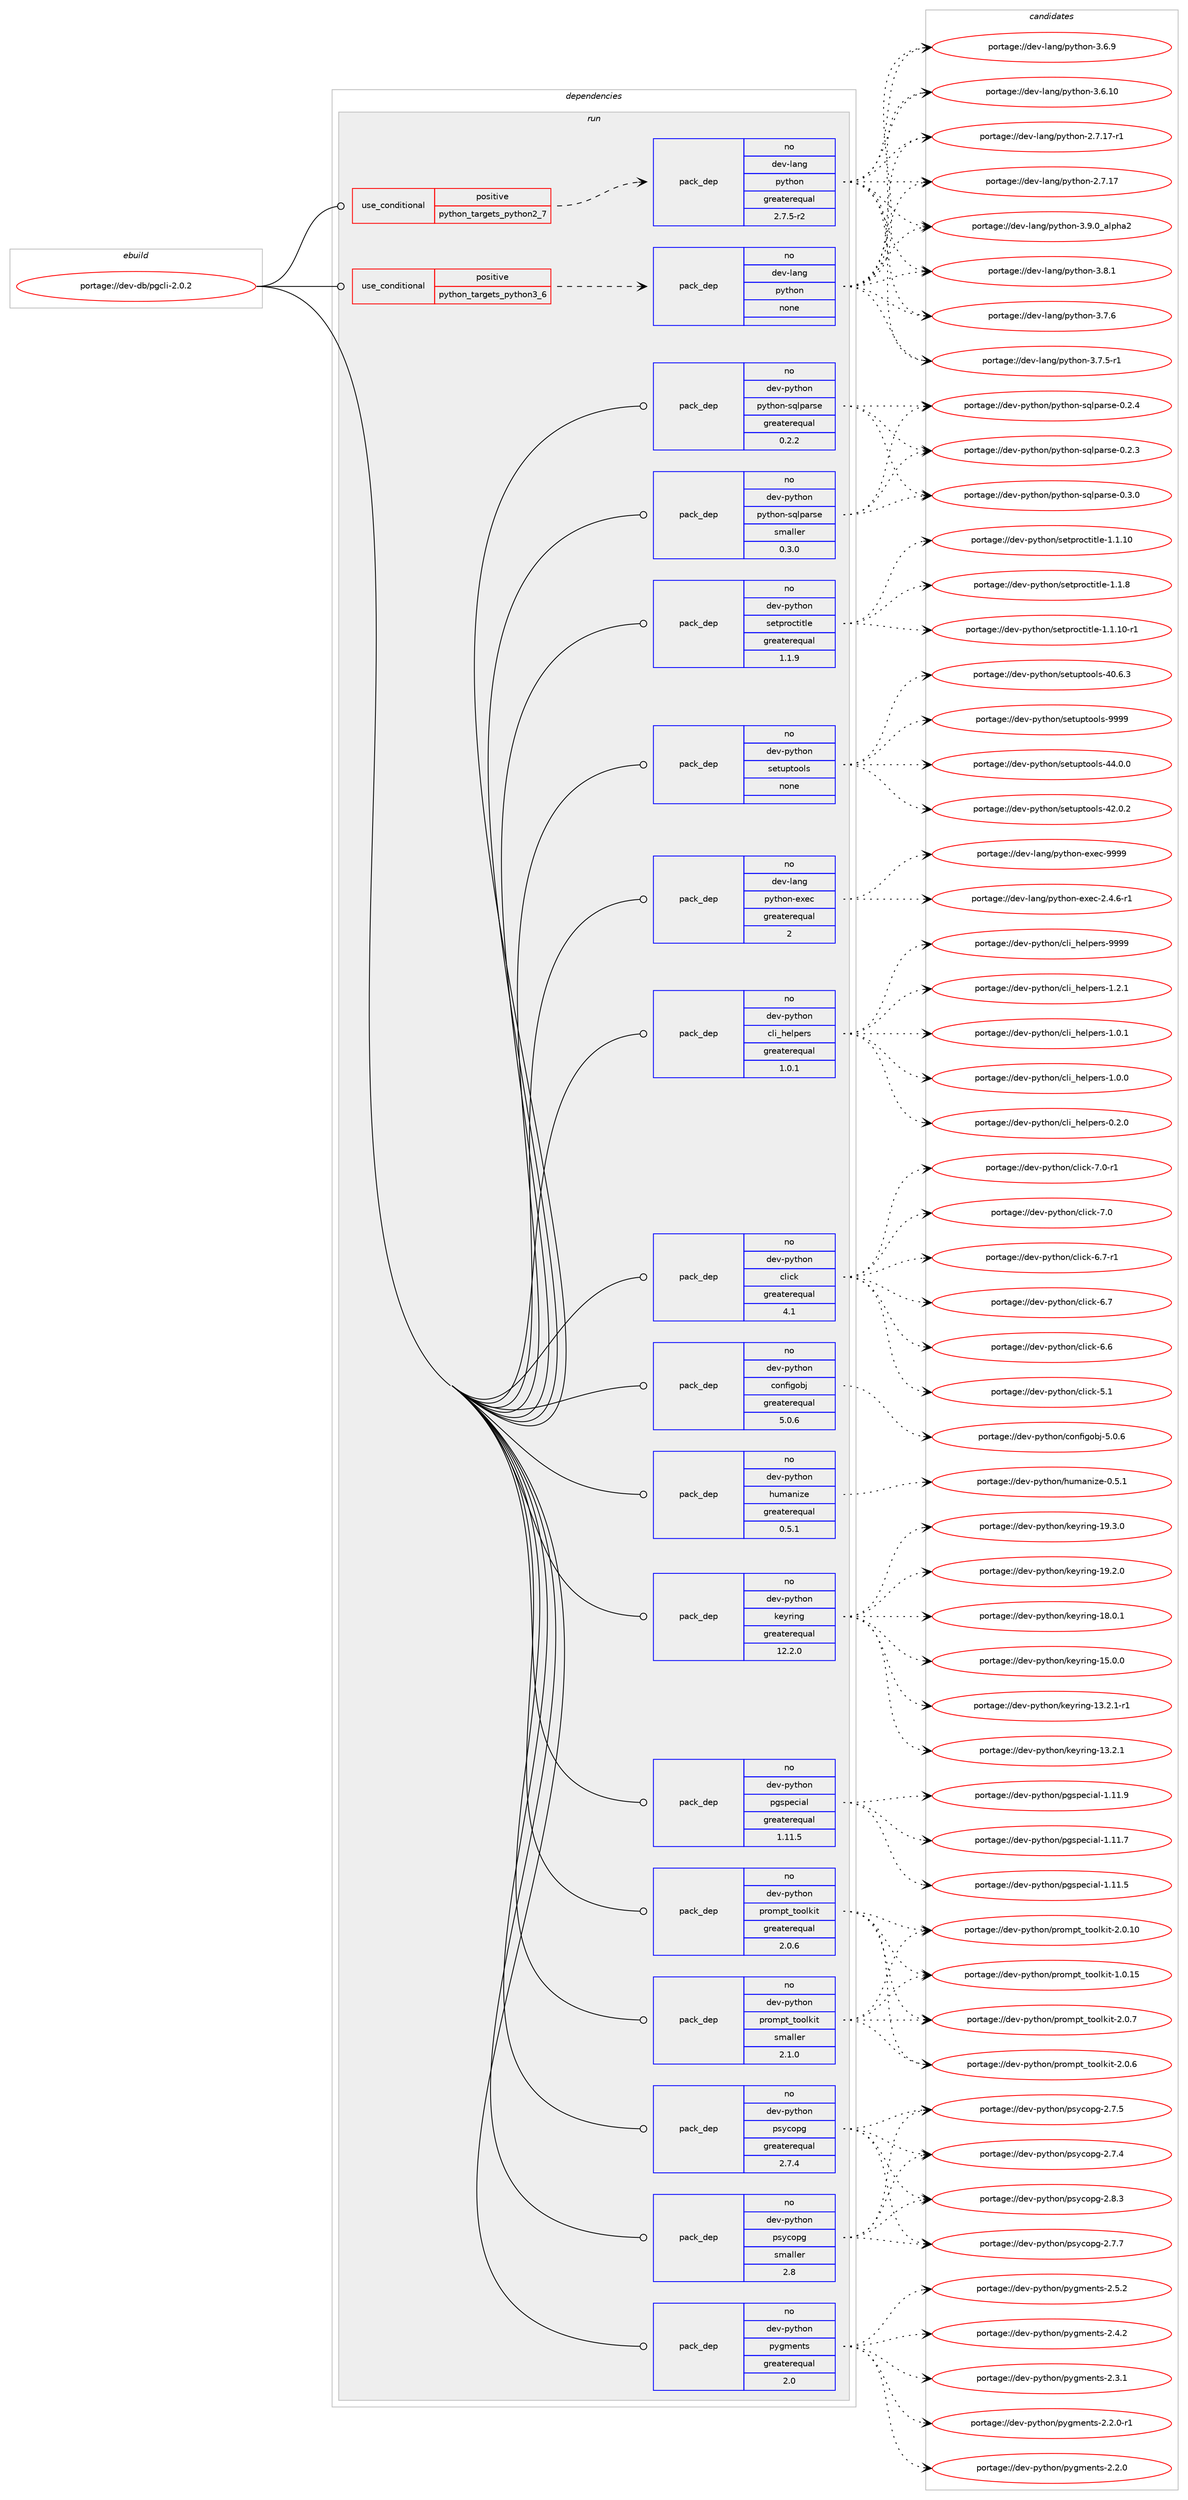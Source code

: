 digraph prolog {

# *************
# Graph options
# *************

newrank=true;
concentrate=true;
compound=true;
graph [rankdir=LR,fontname=Helvetica,fontsize=10,ranksep=1.5];#, ranksep=2.5, nodesep=0.2];
edge  [arrowhead=vee];
node  [fontname=Helvetica,fontsize=10];

# **********
# The ebuild
# **********

subgraph cluster_leftcol {
color=gray;
label=<<i>ebuild</i>>;
id [label="portage://dev-db/pgcli-2.0.2", color=red, width=4, href="../dev-db/pgcli-2.0.2.svg"];
}

# ****************
# The dependencies
# ****************

subgraph cluster_midcol {
color=gray;
label=<<i>dependencies</i>>;
subgraph cluster_compile {
fillcolor="#eeeeee";
style=filled;
label=<<i>compile</i>>;
}
subgraph cluster_compileandrun {
fillcolor="#eeeeee";
style=filled;
label=<<i>compile and run</i>>;
}
subgraph cluster_run {
fillcolor="#eeeeee";
style=filled;
label=<<i>run</i>>;
subgraph cond137570 {
dependency580688 [label=<<TABLE BORDER="0" CELLBORDER="1" CELLSPACING="0" CELLPADDING="4"><TR><TD ROWSPAN="3" CELLPADDING="10">use_conditional</TD></TR><TR><TD>positive</TD></TR><TR><TD>python_targets_python2_7</TD></TR></TABLE>>, shape=none, color=red];
subgraph pack435905 {
dependency580689 [label=<<TABLE BORDER="0" CELLBORDER="1" CELLSPACING="0" CELLPADDING="4" WIDTH="220"><TR><TD ROWSPAN="6" CELLPADDING="30">pack_dep</TD></TR><TR><TD WIDTH="110">no</TD></TR><TR><TD>dev-lang</TD></TR><TR><TD>python</TD></TR><TR><TD>greaterequal</TD></TR><TR><TD>2.7.5-r2</TD></TR></TABLE>>, shape=none, color=blue];
}
dependency580688:e -> dependency580689:w [weight=20,style="dashed",arrowhead="vee"];
}
id:e -> dependency580688:w [weight=20,style="solid",arrowhead="odot"];
subgraph cond137571 {
dependency580690 [label=<<TABLE BORDER="0" CELLBORDER="1" CELLSPACING="0" CELLPADDING="4"><TR><TD ROWSPAN="3" CELLPADDING="10">use_conditional</TD></TR><TR><TD>positive</TD></TR><TR><TD>python_targets_python3_6</TD></TR></TABLE>>, shape=none, color=red];
subgraph pack435906 {
dependency580691 [label=<<TABLE BORDER="0" CELLBORDER="1" CELLSPACING="0" CELLPADDING="4" WIDTH="220"><TR><TD ROWSPAN="6" CELLPADDING="30">pack_dep</TD></TR><TR><TD WIDTH="110">no</TD></TR><TR><TD>dev-lang</TD></TR><TR><TD>python</TD></TR><TR><TD>none</TD></TR><TR><TD></TD></TR></TABLE>>, shape=none, color=blue];
}
dependency580690:e -> dependency580691:w [weight=20,style="dashed",arrowhead="vee"];
}
id:e -> dependency580690:w [weight=20,style="solid",arrowhead="odot"];
subgraph pack435907 {
dependency580692 [label=<<TABLE BORDER="0" CELLBORDER="1" CELLSPACING="0" CELLPADDING="4" WIDTH="220"><TR><TD ROWSPAN="6" CELLPADDING="30">pack_dep</TD></TR><TR><TD WIDTH="110">no</TD></TR><TR><TD>dev-lang</TD></TR><TR><TD>python-exec</TD></TR><TR><TD>greaterequal</TD></TR><TR><TD>2</TD></TR></TABLE>>, shape=none, color=blue];
}
id:e -> dependency580692:w [weight=20,style="solid",arrowhead="odot"];
subgraph pack435908 {
dependency580693 [label=<<TABLE BORDER="0" CELLBORDER="1" CELLSPACING="0" CELLPADDING="4" WIDTH="220"><TR><TD ROWSPAN="6" CELLPADDING="30">pack_dep</TD></TR><TR><TD WIDTH="110">no</TD></TR><TR><TD>dev-python</TD></TR><TR><TD>cli_helpers</TD></TR><TR><TD>greaterequal</TD></TR><TR><TD>1.0.1</TD></TR></TABLE>>, shape=none, color=blue];
}
id:e -> dependency580693:w [weight=20,style="solid",arrowhead="odot"];
subgraph pack435909 {
dependency580694 [label=<<TABLE BORDER="0" CELLBORDER="1" CELLSPACING="0" CELLPADDING="4" WIDTH="220"><TR><TD ROWSPAN="6" CELLPADDING="30">pack_dep</TD></TR><TR><TD WIDTH="110">no</TD></TR><TR><TD>dev-python</TD></TR><TR><TD>click</TD></TR><TR><TD>greaterequal</TD></TR><TR><TD>4.1</TD></TR></TABLE>>, shape=none, color=blue];
}
id:e -> dependency580694:w [weight=20,style="solid",arrowhead="odot"];
subgraph pack435910 {
dependency580695 [label=<<TABLE BORDER="0" CELLBORDER="1" CELLSPACING="0" CELLPADDING="4" WIDTH="220"><TR><TD ROWSPAN="6" CELLPADDING="30">pack_dep</TD></TR><TR><TD WIDTH="110">no</TD></TR><TR><TD>dev-python</TD></TR><TR><TD>configobj</TD></TR><TR><TD>greaterequal</TD></TR><TR><TD>5.0.6</TD></TR></TABLE>>, shape=none, color=blue];
}
id:e -> dependency580695:w [weight=20,style="solid",arrowhead="odot"];
subgraph pack435911 {
dependency580696 [label=<<TABLE BORDER="0" CELLBORDER="1" CELLSPACING="0" CELLPADDING="4" WIDTH="220"><TR><TD ROWSPAN="6" CELLPADDING="30">pack_dep</TD></TR><TR><TD WIDTH="110">no</TD></TR><TR><TD>dev-python</TD></TR><TR><TD>humanize</TD></TR><TR><TD>greaterequal</TD></TR><TR><TD>0.5.1</TD></TR></TABLE>>, shape=none, color=blue];
}
id:e -> dependency580696:w [weight=20,style="solid",arrowhead="odot"];
subgraph pack435912 {
dependency580697 [label=<<TABLE BORDER="0" CELLBORDER="1" CELLSPACING="0" CELLPADDING="4" WIDTH="220"><TR><TD ROWSPAN="6" CELLPADDING="30">pack_dep</TD></TR><TR><TD WIDTH="110">no</TD></TR><TR><TD>dev-python</TD></TR><TR><TD>keyring</TD></TR><TR><TD>greaterequal</TD></TR><TR><TD>12.2.0</TD></TR></TABLE>>, shape=none, color=blue];
}
id:e -> dependency580697:w [weight=20,style="solid",arrowhead="odot"];
subgraph pack435913 {
dependency580698 [label=<<TABLE BORDER="0" CELLBORDER="1" CELLSPACING="0" CELLPADDING="4" WIDTH="220"><TR><TD ROWSPAN="6" CELLPADDING="30">pack_dep</TD></TR><TR><TD WIDTH="110">no</TD></TR><TR><TD>dev-python</TD></TR><TR><TD>pgspecial</TD></TR><TR><TD>greaterequal</TD></TR><TR><TD>1.11.5</TD></TR></TABLE>>, shape=none, color=blue];
}
id:e -> dependency580698:w [weight=20,style="solid",arrowhead="odot"];
subgraph pack435914 {
dependency580699 [label=<<TABLE BORDER="0" CELLBORDER="1" CELLSPACING="0" CELLPADDING="4" WIDTH="220"><TR><TD ROWSPAN="6" CELLPADDING="30">pack_dep</TD></TR><TR><TD WIDTH="110">no</TD></TR><TR><TD>dev-python</TD></TR><TR><TD>prompt_toolkit</TD></TR><TR><TD>greaterequal</TD></TR><TR><TD>2.0.6</TD></TR></TABLE>>, shape=none, color=blue];
}
id:e -> dependency580699:w [weight=20,style="solid",arrowhead="odot"];
subgraph pack435915 {
dependency580700 [label=<<TABLE BORDER="0" CELLBORDER="1" CELLSPACING="0" CELLPADDING="4" WIDTH="220"><TR><TD ROWSPAN="6" CELLPADDING="30">pack_dep</TD></TR><TR><TD WIDTH="110">no</TD></TR><TR><TD>dev-python</TD></TR><TR><TD>prompt_toolkit</TD></TR><TR><TD>smaller</TD></TR><TR><TD>2.1.0</TD></TR></TABLE>>, shape=none, color=blue];
}
id:e -> dependency580700:w [weight=20,style="solid",arrowhead="odot"];
subgraph pack435916 {
dependency580701 [label=<<TABLE BORDER="0" CELLBORDER="1" CELLSPACING="0" CELLPADDING="4" WIDTH="220"><TR><TD ROWSPAN="6" CELLPADDING="30">pack_dep</TD></TR><TR><TD WIDTH="110">no</TD></TR><TR><TD>dev-python</TD></TR><TR><TD>psycopg</TD></TR><TR><TD>greaterequal</TD></TR><TR><TD>2.7.4</TD></TR></TABLE>>, shape=none, color=blue];
}
id:e -> dependency580701:w [weight=20,style="solid",arrowhead="odot"];
subgraph pack435917 {
dependency580702 [label=<<TABLE BORDER="0" CELLBORDER="1" CELLSPACING="0" CELLPADDING="4" WIDTH="220"><TR><TD ROWSPAN="6" CELLPADDING="30">pack_dep</TD></TR><TR><TD WIDTH="110">no</TD></TR><TR><TD>dev-python</TD></TR><TR><TD>psycopg</TD></TR><TR><TD>smaller</TD></TR><TR><TD>2.8</TD></TR></TABLE>>, shape=none, color=blue];
}
id:e -> dependency580702:w [weight=20,style="solid",arrowhead="odot"];
subgraph pack435918 {
dependency580703 [label=<<TABLE BORDER="0" CELLBORDER="1" CELLSPACING="0" CELLPADDING="4" WIDTH="220"><TR><TD ROWSPAN="6" CELLPADDING="30">pack_dep</TD></TR><TR><TD WIDTH="110">no</TD></TR><TR><TD>dev-python</TD></TR><TR><TD>pygments</TD></TR><TR><TD>greaterequal</TD></TR><TR><TD>2.0</TD></TR></TABLE>>, shape=none, color=blue];
}
id:e -> dependency580703:w [weight=20,style="solid",arrowhead="odot"];
subgraph pack435919 {
dependency580704 [label=<<TABLE BORDER="0" CELLBORDER="1" CELLSPACING="0" CELLPADDING="4" WIDTH="220"><TR><TD ROWSPAN="6" CELLPADDING="30">pack_dep</TD></TR><TR><TD WIDTH="110">no</TD></TR><TR><TD>dev-python</TD></TR><TR><TD>python-sqlparse</TD></TR><TR><TD>greaterequal</TD></TR><TR><TD>0.2.2</TD></TR></TABLE>>, shape=none, color=blue];
}
id:e -> dependency580704:w [weight=20,style="solid",arrowhead="odot"];
subgraph pack435920 {
dependency580705 [label=<<TABLE BORDER="0" CELLBORDER="1" CELLSPACING="0" CELLPADDING="4" WIDTH="220"><TR><TD ROWSPAN="6" CELLPADDING="30">pack_dep</TD></TR><TR><TD WIDTH="110">no</TD></TR><TR><TD>dev-python</TD></TR><TR><TD>python-sqlparse</TD></TR><TR><TD>smaller</TD></TR><TR><TD>0.3.0</TD></TR></TABLE>>, shape=none, color=blue];
}
id:e -> dependency580705:w [weight=20,style="solid",arrowhead="odot"];
subgraph pack435921 {
dependency580706 [label=<<TABLE BORDER="0" CELLBORDER="1" CELLSPACING="0" CELLPADDING="4" WIDTH="220"><TR><TD ROWSPAN="6" CELLPADDING="30">pack_dep</TD></TR><TR><TD WIDTH="110">no</TD></TR><TR><TD>dev-python</TD></TR><TR><TD>setproctitle</TD></TR><TR><TD>greaterequal</TD></TR><TR><TD>1.1.9</TD></TR></TABLE>>, shape=none, color=blue];
}
id:e -> dependency580706:w [weight=20,style="solid",arrowhead="odot"];
subgraph pack435922 {
dependency580707 [label=<<TABLE BORDER="0" CELLBORDER="1" CELLSPACING="0" CELLPADDING="4" WIDTH="220"><TR><TD ROWSPAN="6" CELLPADDING="30">pack_dep</TD></TR><TR><TD WIDTH="110">no</TD></TR><TR><TD>dev-python</TD></TR><TR><TD>setuptools</TD></TR><TR><TD>none</TD></TR><TR><TD></TD></TR></TABLE>>, shape=none, color=blue];
}
id:e -> dependency580707:w [weight=20,style="solid",arrowhead="odot"];
}
}

# **************
# The candidates
# **************

subgraph cluster_choices {
rank=same;
color=gray;
label=<<i>candidates</i>>;

subgraph choice435905 {
color=black;
nodesep=1;
choice10010111845108971101034711212111610411111045514657464895971081121049750 [label="portage://dev-lang/python-3.9.0_alpha2", color=red, width=4,href="../dev-lang/python-3.9.0_alpha2.svg"];
choice100101118451089711010347112121116104111110455146564649 [label="portage://dev-lang/python-3.8.1", color=red, width=4,href="../dev-lang/python-3.8.1.svg"];
choice100101118451089711010347112121116104111110455146554654 [label="portage://dev-lang/python-3.7.6", color=red, width=4,href="../dev-lang/python-3.7.6.svg"];
choice1001011184510897110103471121211161041111104551465546534511449 [label="portage://dev-lang/python-3.7.5-r1", color=red, width=4,href="../dev-lang/python-3.7.5-r1.svg"];
choice100101118451089711010347112121116104111110455146544657 [label="portage://dev-lang/python-3.6.9", color=red, width=4,href="../dev-lang/python-3.6.9.svg"];
choice10010111845108971101034711212111610411111045514654464948 [label="portage://dev-lang/python-3.6.10", color=red, width=4,href="../dev-lang/python-3.6.10.svg"];
choice100101118451089711010347112121116104111110455046554649554511449 [label="portage://dev-lang/python-2.7.17-r1", color=red, width=4,href="../dev-lang/python-2.7.17-r1.svg"];
choice10010111845108971101034711212111610411111045504655464955 [label="portage://dev-lang/python-2.7.17", color=red, width=4,href="../dev-lang/python-2.7.17.svg"];
dependency580689:e -> choice10010111845108971101034711212111610411111045514657464895971081121049750:w [style=dotted,weight="100"];
dependency580689:e -> choice100101118451089711010347112121116104111110455146564649:w [style=dotted,weight="100"];
dependency580689:e -> choice100101118451089711010347112121116104111110455146554654:w [style=dotted,weight="100"];
dependency580689:e -> choice1001011184510897110103471121211161041111104551465546534511449:w [style=dotted,weight="100"];
dependency580689:e -> choice100101118451089711010347112121116104111110455146544657:w [style=dotted,weight="100"];
dependency580689:e -> choice10010111845108971101034711212111610411111045514654464948:w [style=dotted,weight="100"];
dependency580689:e -> choice100101118451089711010347112121116104111110455046554649554511449:w [style=dotted,weight="100"];
dependency580689:e -> choice10010111845108971101034711212111610411111045504655464955:w [style=dotted,weight="100"];
}
subgraph choice435906 {
color=black;
nodesep=1;
choice10010111845108971101034711212111610411111045514657464895971081121049750 [label="portage://dev-lang/python-3.9.0_alpha2", color=red, width=4,href="../dev-lang/python-3.9.0_alpha2.svg"];
choice100101118451089711010347112121116104111110455146564649 [label="portage://dev-lang/python-3.8.1", color=red, width=4,href="../dev-lang/python-3.8.1.svg"];
choice100101118451089711010347112121116104111110455146554654 [label="portage://dev-lang/python-3.7.6", color=red, width=4,href="../dev-lang/python-3.7.6.svg"];
choice1001011184510897110103471121211161041111104551465546534511449 [label="portage://dev-lang/python-3.7.5-r1", color=red, width=4,href="../dev-lang/python-3.7.5-r1.svg"];
choice100101118451089711010347112121116104111110455146544657 [label="portage://dev-lang/python-3.6.9", color=red, width=4,href="../dev-lang/python-3.6.9.svg"];
choice10010111845108971101034711212111610411111045514654464948 [label="portage://dev-lang/python-3.6.10", color=red, width=4,href="../dev-lang/python-3.6.10.svg"];
choice100101118451089711010347112121116104111110455046554649554511449 [label="portage://dev-lang/python-2.7.17-r1", color=red, width=4,href="../dev-lang/python-2.7.17-r1.svg"];
choice10010111845108971101034711212111610411111045504655464955 [label="portage://dev-lang/python-2.7.17", color=red, width=4,href="../dev-lang/python-2.7.17.svg"];
dependency580691:e -> choice10010111845108971101034711212111610411111045514657464895971081121049750:w [style=dotted,weight="100"];
dependency580691:e -> choice100101118451089711010347112121116104111110455146564649:w [style=dotted,weight="100"];
dependency580691:e -> choice100101118451089711010347112121116104111110455146554654:w [style=dotted,weight="100"];
dependency580691:e -> choice1001011184510897110103471121211161041111104551465546534511449:w [style=dotted,weight="100"];
dependency580691:e -> choice100101118451089711010347112121116104111110455146544657:w [style=dotted,weight="100"];
dependency580691:e -> choice10010111845108971101034711212111610411111045514654464948:w [style=dotted,weight="100"];
dependency580691:e -> choice100101118451089711010347112121116104111110455046554649554511449:w [style=dotted,weight="100"];
dependency580691:e -> choice10010111845108971101034711212111610411111045504655464955:w [style=dotted,weight="100"];
}
subgraph choice435907 {
color=black;
nodesep=1;
choice10010111845108971101034711212111610411111045101120101994557575757 [label="portage://dev-lang/python-exec-9999", color=red, width=4,href="../dev-lang/python-exec-9999.svg"];
choice10010111845108971101034711212111610411111045101120101994550465246544511449 [label="portage://dev-lang/python-exec-2.4.6-r1", color=red, width=4,href="../dev-lang/python-exec-2.4.6-r1.svg"];
dependency580692:e -> choice10010111845108971101034711212111610411111045101120101994557575757:w [style=dotted,weight="100"];
dependency580692:e -> choice10010111845108971101034711212111610411111045101120101994550465246544511449:w [style=dotted,weight="100"];
}
subgraph choice435908 {
color=black;
nodesep=1;
choice100101118451121211161041111104799108105951041011081121011141154557575757 [label="portage://dev-python/cli_helpers-9999", color=red, width=4,href="../dev-python/cli_helpers-9999.svg"];
choice10010111845112121116104111110479910810595104101108112101114115454946504649 [label="portage://dev-python/cli_helpers-1.2.1", color=red, width=4,href="../dev-python/cli_helpers-1.2.1.svg"];
choice10010111845112121116104111110479910810595104101108112101114115454946484649 [label="portage://dev-python/cli_helpers-1.0.1", color=red, width=4,href="../dev-python/cli_helpers-1.0.1.svg"];
choice10010111845112121116104111110479910810595104101108112101114115454946484648 [label="portage://dev-python/cli_helpers-1.0.0", color=red, width=4,href="../dev-python/cli_helpers-1.0.0.svg"];
choice10010111845112121116104111110479910810595104101108112101114115454846504648 [label="portage://dev-python/cli_helpers-0.2.0", color=red, width=4,href="../dev-python/cli_helpers-0.2.0.svg"];
dependency580693:e -> choice100101118451121211161041111104799108105951041011081121011141154557575757:w [style=dotted,weight="100"];
dependency580693:e -> choice10010111845112121116104111110479910810595104101108112101114115454946504649:w [style=dotted,weight="100"];
dependency580693:e -> choice10010111845112121116104111110479910810595104101108112101114115454946484649:w [style=dotted,weight="100"];
dependency580693:e -> choice10010111845112121116104111110479910810595104101108112101114115454946484648:w [style=dotted,weight="100"];
dependency580693:e -> choice10010111845112121116104111110479910810595104101108112101114115454846504648:w [style=dotted,weight="100"];
}
subgraph choice435909 {
color=black;
nodesep=1;
choice10010111845112121116104111110479910810599107455546484511449 [label="portage://dev-python/click-7.0-r1", color=red, width=4,href="../dev-python/click-7.0-r1.svg"];
choice1001011184511212111610411111047991081059910745554648 [label="portage://dev-python/click-7.0", color=red, width=4,href="../dev-python/click-7.0.svg"];
choice10010111845112121116104111110479910810599107455446554511449 [label="portage://dev-python/click-6.7-r1", color=red, width=4,href="../dev-python/click-6.7-r1.svg"];
choice1001011184511212111610411111047991081059910745544655 [label="portage://dev-python/click-6.7", color=red, width=4,href="../dev-python/click-6.7.svg"];
choice1001011184511212111610411111047991081059910745544654 [label="portage://dev-python/click-6.6", color=red, width=4,href="../dev-python/click-6.6.svg"];
choice1001011184511212111610411111047991081059910745534649 [label="portage://dev-python/click-5.1", color=red, width=4,href="../dev-python/click-5.1.svg"];
dependency580694:e -> choice10010111845112121116104111110479910810599107455546484511449:w [style=dotted,weight="100"];
dependency580694:e -> choice1001011184511212111610411111047991081059910745554648:w [style=dotted,weight="100"];
dependency580694:e -> choice10010111845112121116104111110479910810599107455446554511449:w [style=dotted,weight="100"];
dependency580694:e -> choice1001011184511212111610411111047991081059910745544655:w [style=dotted,weight="100"];
dependency580694:e -> choice1001011184511212111610411111047991081059910745544654:w [style=dotted,weight="100"];
dependency580694:e -> choice1001011184511212111610411111047991081059910745534649:w [style=dotted,weight="100"];
}
subgraph choice435910 {
color=black;
nodesep=1;
choice10010111845112121116104111110479911111010210510311198106455346484654 [label="portage://dev-python/configobj-5.0.6", color=red, width=4,href="../dev-python/configobj-5.0.6.svg"];
dependency580695:e -> choice10010111845112121116104111110479911111010210510311198106455346484654:w [style=dotted,weight="100"];
}
subgraph choice435911 {
color=black;
nodesep=1;
choice100101118451121211161041111104710411710997110105122101454846534649 [label="portage://dev-python/humanize-0.5.1", color=red, width=4,href="../dev-python/humanize-0.5.1.svg"];
dependency580696:e -> choice100101118451121211161041111104710411710997110105122101454846534649:w [style=dotted,weight="100"];
}
subgraph choice435912 {
color=black;
nodesep=1;
choice100101118451121211161041111104710710112111410511010345495746514648 [label="portage://dev-python/keyring-19.3.0", color=red, width=4,href="../dev-python/keyring-19.3.0.svg"];
choice100101118451121211161041111104710710112111410511010345495746504648 [label="portage://dev-python/keyring-19.2.0", color=red, width=4,href="../dev-python/keyring-19.2.0.svg"];
choice100101118451121211161041111104710710112111410511010345495646484649 [label="portage://dev-python/keyring-18.0.1", color=red, width=4,href="../dev-python/keyring-18.0.1.svg"];
choice100101118451121211161041111104710710112111410511010345495346484648 [label="portage://dev-python/keyring-15.0.0", color=red, width=4,href="../dev-python/keyring-15.0.0.svg"];
choice1001011184511212111610411111047107101121114105110103454951465046494511449 [label="portage://dev-python/keyring-13.2.1-r1", color=red, width=4,href="../dev-python/keyring-13.2.1-r1.svg"];
choice100101118451121211161041111104710710112111410511010345495146504649 [label="portage://dev-python/keyring-13.2.1", color=red, width=4,href="../dev-python/keyring-13.2.1.svg"];
dependency580697:e -> choice100101118451121211161041111104710710112111410511010345495746514648:w [style=dotted,weight="100"];
dependency580697:e -> choice100101118451121211161041111104710710112111410511010345495746504648:w [style=dotted,weight="100"];
dependency580697:e -> choice100101118451121211161041111104710710112111410511010345495646484649:w [style=dotted,weight="100"];
dependency580697:e -> choice100101118451121211161041111104710710112111410511010345495346484648:w [style=dotted,weight="100"];
dependency580697:e -> choice1001011184511212111610411111047107101121114105110103454951465046494511449:w [style=dotted,weight="100"];
dependency580697:e -> choice100101118451121211161041111104710710112111410511010345495146504649:w [style=dotted,weight="100"];
}
subgraph choice435913 {
color=black;
nodesep=1;
choice1001011184511212111610411111047112103115112101991059710845494649494657 [label="portage://dev-python/pgspecial-1.11.9", color=red, width=4,href="../dev-python/pgspecial-1.11.9.svg"];
choice1001011184511212111610411111047112103115112101991059710845494649494655 [label="portage://dev-python/pgspecial-1.11.7", color=red, width=4,href="../dev-python/pgspecial-1.11.7.svg"];
choice1001011184511212111610411111047112103115112101991059710845494649494653 [label="portage://dev-python/pgspecial-1.11.5", color=red, width=4,href="../dev-python/pgspecial-1.11.5.svg"];
dependency580698:e -> choice1001011184511212111610411111047112103115112101991059710845494649494657:w [style=dotted,weight="100"];
dependency580698:e -> choice1001011184511212111610411111047112103115112101991059710845494649494655:w [style=dotted,weight="100"];
dependency580698:e -> choice1001011184511212111610411111047112103115112101991059710845494649494653:w [style=dotted,weight="100"];
}
subgraph choice435914 {
color=black;
nodesep=1;
choice100101118451121211161041111104711211411110911211695116111111108107105116455046484655 [label="portage://dev-python/prompt_toolkit-2.0.7", color=red, width=4,href="../dev-python/prompt_toolkit-2.0.7.svg"];
choice100101118451121211161041111104711211411110911211695116111111108107105116455046484654 [label="portage://dev-python/prompt_toolkit-2.0.6", color=red, width=4,href="../dev-python/prompt_toolkit-2.0.6.svg"];
choice10010111845112121116104111110471121141111091121169511611111110810710511645504648464948 [label="portage://dev-python/prompt_toolkit-2.0.10", color=red, width=4,href="../dev-python/prompt_toolkit-2.0.10.svg"];
choice10010111845112121116104111110471121141111091121169511611111110810710511645494648464953 [label="portage://dev-python/prompt_toolkit-1.0.15", color=red, width=4,href="../dev-python/prompt_toolkit-1.0.15.svg"];
dependency580699:e -> choice100101118451121211161041111104711211411110911211695116111111108107105116455046484655:w [style=dotted,weight="100"];
dependency580699:e -> choice100101118451121211161041111104711211411110911211695116111111108107105116455046484654:w [style=dotted,weight="100"];
dependency580699:e -> choice10010111845112121116104111110471121141111091121169511611111110810710511645504648464948:w [style=dotted,weight="100"];
dependency580699:e -> choice10010111845112121116104111110471121141111091121169511611111110810710511645494648464953:w [style=dotted,weight="100"];
}
subgraph choice435915 {
color=black;
nodesep=1;
choice100101118451121211161041111104711211411110911211695116111111108107105116455046484655 [label="portage://dev-python/prompt_toolkit-2.0.7", color=red, width=4,href="../dev-python/prompt_toolkit-2.0.7.svg"];
choice100101118451121211161041111104711211411110911211695116111111108107105116455046484654 [label="portage://dev-python/prompt_toolkit-2.0.6", color=red, width=4,href="../dev-python/prompt_toolkit-2.0.6.svg"];
choice10010111845112121116104111110471121141111091121169511611111110810710511645504648464948 [label="portage://dev-python/prompt_toolkit-2.0.10", color=red, width=4,href="../dev-python/prompt_toolkit-2.0.10.svg"];
choice10010111845112121116104111110471121141111091121169511611111110810710511645494648464953 [label="portage://dev-python/prompt_toolkit-1.0.15", color=red, width=4,href="../dev-python/prompt_toolkit-1.0.15.svg"];
dependency580700:e -> choice100101118451121211161041111104711211411110911211695116111111108107105116455046484655:w [style=dotted,weight="100"];
dependency580700:e -> choice100101118451121211161041111104711211411110911211695116111111108107105116455046484654:w [style=dotted,weight="100"];
dependency580700:e -> choice10010111845112121116104111110471121141111091121169511611111110810710511645504648464948:w [style=dotted,weight="100"];
dependency580700:e -> choice10010111845112121116104111110471121141111091121169511611111110810710511645494648464953:w [style=dotted,weight="100"];
}
subgraph choice435916 {
color=black;
nodesep=1;
choice100101118451121211161041111104711211512199111112103455046564651 [label="portage://dev-python/psycopg-2.8.3", color=red, width=4,href="../dev-python/psycopg-2.8.3.svg"];
choice100101118451121211161041111104711211512199111112103455046554655 [label="portage://dev-python/psycopg-2.7.7", color=red, width=4,href="../dev-python/psycopg-2.7.7.svg"];
choice100101118451121211161041111104711211512199111112103455046554653 [label="portage://dev-python/psycopg-2.7.5", color=red, width=4,href="../dev-python/psycopg-2.7.5.svg"];
choice100101118451121211161041111104711211512199111112103455046554652 [label="portage://dev-python/psycopg-2.7.4", color=red, width=4,href="../dev-python/psycopg-2.7.4.svg"];
dependency580701:e -> choice100101118451121211161041111104711211512199111112103455046564651:w [style=dotted,weight="100"];
dependency580701:e -> choice100101118451121211161041111104711211512199111112103455046554655:w [style=dotted,weight="100"];
dependency580701:e -> choice100101118451121211161041111104711211512199111112103455046554653:w [style=dotted,weight="100"];
dependency580701:e -> choice100101118451121211161041111104711211512199111112103455046554652:w [style=dotted,weight="100"];
}
subgraph choice435917 {
color=black;
nodesep=1;
choice100101118451121211161041111104711211512199111112103455046564651 [label="portage://dev-python/psycopg-2.8.3", color=red, width=4,href="../dev-python/psycopg-2.8.3.svg"];
choice100101118451121211161041111104711211512199111112103455046554655 [label="portage://dev-python/psycopg-2.7.7", color=red, width=4,href="../dev-python/psycopg-2.7.7.svg"];
choice100101118451121211161041111104711211512199111112103455046554653 [label="portage://dev-python/psycopg-2.7.5", color=red, width=4,href="../dev-python/psycopg-2.7.5.svg"];
choice100101118451121211161041111104711211512199111112103455046554652 [label="portage://dev-python/psycopg-2.7.4", color=red, width=4,href="../dev-python/psycopg-2.7.4.svg"];
dependency580702:e -> choice100101118451121211161041111104711211512199111112103455046564651:w [style=dotted,weight="100"];
dependency580702:e -> choice100101118451121211161041111104711211512199111112103455046554655:w [style=dotted,weight="100"];
dependency580702:e -> choice100101118451121211161041111104711211512199111112103455046554653:w [style=dotted,weight="100"];
dependency580702:e -> choice100101118451121211161041111104711211512199111112103455046554652:w [style=dotted,weight="100"];
}
subgraph choice435918 {
color=black;
nodesep=1;
choice1001011184511212111610411111047112121103109101110116115455046534650 [label="portage://dev-python/pygments-2.5.2", color=red, width=4,href="../dev-python/pygments-2.5.2.svg"];
choice1001011184511212111610411111047112121103109101110116115455046524650 [label="portage://dev-python/pygments-2.4.2", color=red, width=4,href="../dev-python/pygments-2.4.2.svg"];
choice1001011184511212111610411111047112121103109101110116115455046514649 [label="portage://dev-python/pygments-2.3.1", color=red, width=4,href="../dev-python/pygments-2.3.1.svg"];
choice10010111845112121116104111110471121211031091011101161154550465046484511449 [label="portage://dev-python/pygments-2.2.0-r1", color=red, width=4,href="../dev-python/pygments-2.2.0-r1.svg"];
choice1001011184511212111610411111047112121103109101110116115455046504648 [label="portage://dev-python/pygments-2.2.0", color=red, width=4,href="../dev-python/pygments-2.2.0.svg"];
dependency580703:e -> choice1001011184511212111610411111047112121103109101110116115455046534650:w [style=dotted,weight="100"];
dependency580703:e -> choice1001011184511212111610411111047112121103109101110116115455046524650:w [style=dotted,weight="100"];
dependency580703:e -> choice1001011184511212111610411111047112121103109101110116115455046514649:w [style=dotted,weight="100"];
dependency580703:e -> choice10010111845112121116104111110471121211031091011101161154550465046484511449:w [style=dotted,weight="100"];
dependency580703:e -> choice1001011184511212111610411111047112121103109101110116115455046504648:w [style=dotted,weight="100"];
}
subgraph choice435919 {
color=black;
nodesep=1;
choice10010111845112121116104111110471121211161041111104511511310811297114115101454846514648 [label="portage://dev-python/python-sqlparse-0.3.0", color=red, width=4,href="../dev-python/python-sqlparse-0.3.0.svg"];
choice10010111845112121116104111110471121211161041111104511511310811297114115101454846504652 [label="portage://dev-python/python-sqlparse-0.2.4", color=red, width=4,href="../dev-python/python-sqlparse-0.2.4.svg"];
choice10010111845112121116104111110471121211161041111104511511310811297114115101454846504651 [label="portage://dev-python/python-sqlparse-0.2.3", color=red, width=4,href="../dev-python/python-sqlparse-0.2.3.svg"];
dependency580704:e -> choice10010111845112121116104111110471121211161041111104511511310811297114115101454846514648:w [style=dotted,weight="100"];
dependency580704:e -> choice10010111845112121116104111110471121211161041111104511511310811297114115101454846504652:w [style=dotted,weight="100"];
dependency580704:e -> choice10010111845112121116104111110471121211161041111104511511310811297114115101454846504651:w [style=dotted,weight="100"];
}
subgraph choice435920 {
color=black;
nodesep=1;
choice10010111845112121116104111110471121211161041111104511511310811297114115101454846514648 [label="portage://dev-python/python-sqlparse-0.3.0", color=red, width=4,href="../dev-python/python-sqlparse-0.3.0.svg"];
choice10010111845112121116104111110471121211161041111104511511310811297114115101454846504652 [label="portage://dev-python/python-sqlparse-0.2.4", color=red, width=4,href="../dev-python/python-sqlparse-0.2.4.svg"];
choice10010111845112121116104111110471121211161041111104511511310811297114115101454846504651 [label="portage://dev-python/python-sqlparse-0.2.3", color=red, width=4,href="../dev-python/python-sqlparse-0.2.3.svg"];
dependency580705:e -> choice10010111845112121116104111110471121211161041111104511511310811297114115101454846514648:w [style=dotted,weight="100"];
dependency580705:e -> choice10010111845112121116104111110471121211161041111104511511310811297114115101454846504652:w [style=dotted,weight="100"];
dependency580705:e -> choice10010111845112121116104111110471121211161041111104511511310811297114115101454846504651:w [style=dotted,weight="100"];
}
subgraph choice435921 {
color=black;
nodesep=1;
choice100101118451121211161041111104711510111611211411199116105116108101454946494656 [label="portage://dev-python/setproctitle-1.1.8", color=red, width=4,href="../dev-python/setproctitle-1.1.8.svg"];
choice100101118451121211161041111104711510111611211411199116105116108101454946494649484511449 [label="portage://dev-python/setproctitle-1.1.10-r1", color=red, width=4,href="../dev-python/setproctitle-1.1.10-r1.svg"];
choice10010111845112121116104111110471151011161121141119911610511610810145494649464948 [label="portage://dev-python/setproctitle-1.1.10", color=red, width=4,href="../dev-python/setproctitle-1.1.10.svg"];
dependency580706:e -> choice100101118451121211161041111104711510111611211411199116105116108101454946494656:w [style=dotted,weight="100"];
dependency580706:e -> choice100101118451121211161041111104711510111611211411199116105116108101454946494649484511449:w [style=dotted,weight="100"];
dependency580706:e -> choice10010111845112121116104111110471151011161121141119911610511610810145494649464948:w [style=dotted,weight="100"];
}
subgraph choice435922 {
color=black;
nodesep=1;
choice10010111845112121116104111110471151011161171121161111111081154557575757 [label="portage://dev-python/setuptools-9999", color=red, width=4,href="../dev-python/setuptools-9999.svg"];
choice100101118451121211161041111104711510111611711211611111110811545525246484648 [label="portage://dev-python/setuptools-44.0.0", color=red, width=4,href="../dev-python/setuptools-44.0.0.svg"];
choice100101118451121211161041111104711510111611711211611111110811545525046484650 [label="portage://dev-python/setuptools-42.0.2", color=red, width=4,href="../dev-python/setuptools-42.0.2.svg"];
choice100101118451121211161041111104711510111611711211611111110811545524846544651 [label="portage://dev-python/setuptools-40.6.3", color=red, width=4,href="../dev-python/setuptools-40.6.3.svg"];
dependency580707:e -> choice10010111845112121116104111110471151011161171121161111111081154557575757:w [style=dotted,weight="100"];
dependency580707:e -> choice100101118451121211161041111104711510111611711211611111110811545525246484648:w [style=dotted,weight="100"];
dependency580707:e -> choice100101118451121211161041111104711510111611711211611111110811545525046484650:w [style=dotted,weight="100"];
dependency580707:e -> choice100101118451121211161041111104711510111611711211611111110811545524846544651:w [style=dotted,weight="100"];
}
}

}
